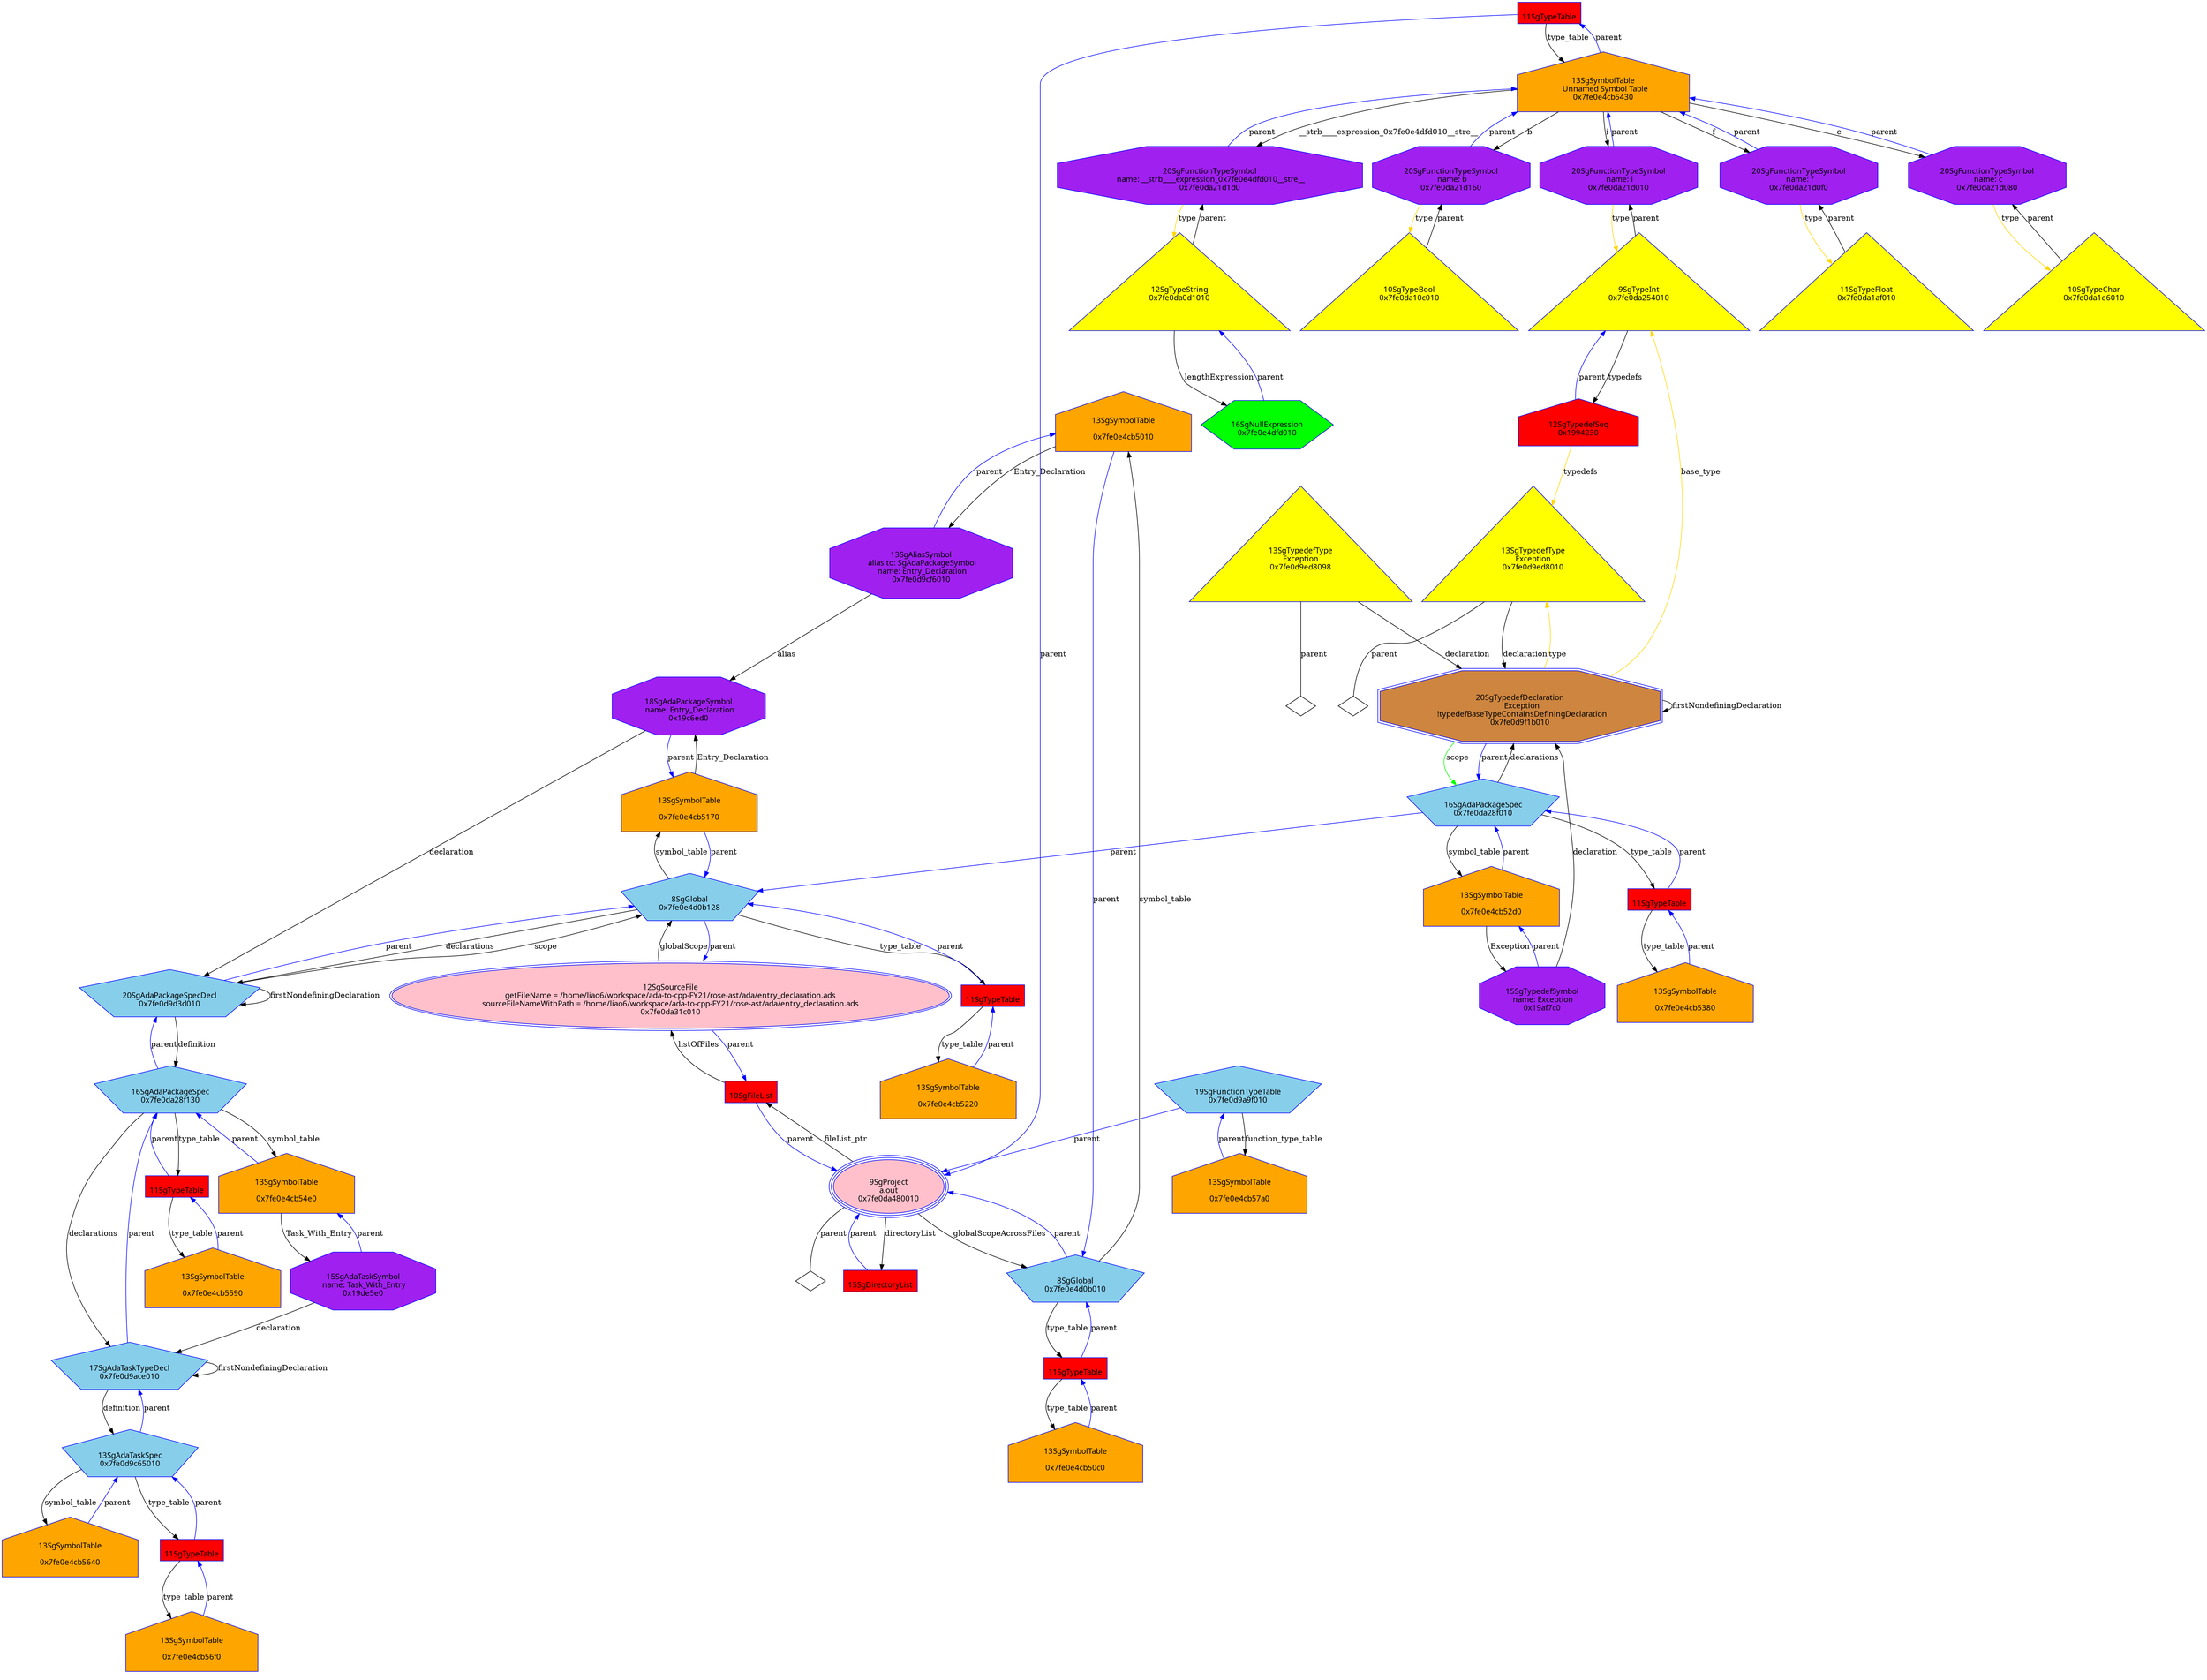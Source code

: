 digraph "Gentry_declaration.ads.dot" {
"0x7fe0e4cb5010"[label="\n13SgSymbolTable\n  \n  0x7fe0e4cb5010  " shape=house,regular=0,URL="\N",tooltip="more info at \N",sides=5,peripheries=1,color="blue",fillcolor=orange,fontname="7x13bold",fontcolor=black,style=filled];
"0x7fe0e4cb5010" -> "0x7fe0d9cf6010"[label="Entry_Declaration" dir=forward ];
"0x7fe0e4cb5010" -> "0x7fe0e4d0b010"[label="parent" color="blue" dir=forward ];
"0x7fe0e4cb50c0"[label="\n13SgSymbolTable\n  \n  0x7fe0e4cb50c0  " shape=house,regular=0,URL="\N",tooltip="more info at \N",sides=5,peripheries=1,color="blue",fillcolor=orange,fontname="7x13bold",fontcolor=black,style=filled];
"0x7fe0e4cb50c0" -> "0x18f1a00"[label="parent" color="blue" dir=forward ];
"0x7fe0e4cb5170"[label="\n13SgSymbolTable\n  \n  0x7fe0e4cb5170  " shape=house,regular=0,URL="\N",tooltip="more info at \N",sides=5,peripheries=1,color="blue",fillcolor=orange,fontname="7x13bold",fontcolor=black,style=filled];
"0x7fe0e4cb5170" -> "0x19c6ed0"[label="Entry_Declaration" dir=forward ];
"0x7fe0e4cb5170" -> "0x7fe0e4d0b128"[label="parent" color="blue" dir=forward ];
"0x7fe0e4cb5220"[label="\n13SgSymbolTable\n  \n  0x7fe0e4cb5220  " shape=house,regular=0,URL="\N",tooltip="more info at \N",sides=5,peripheries=1,color="blue",fillcolor=orange,fontname="7x13bold",fontcolor=black,style=filled];
"0x7fe0e4cb5220" -> "0x18f1a28"[label="parent" color="blue" dir=forward ];
"0x7fe0e4cb52d0"[label="\n13SgSymbolTable\n  \n  0x7fe0e4cb52d0  " shape=house,regular=0,URL="\N",tooltip="more info at \N",sides=5,peripheries=1,color="blue",fillcolor=orange,fontname="7x13bold",fontcolor=black,style=filled];
"0x7fe0e4cb52d0" -> "0x19af7c0"[label="Exception" dir=forward ];
"0x7fe0e4cb52d0" -> "0x7fe0da28f010"[label="parent" color="blue" dir=forward ];
"0x7fe0e4cb5380"[label="\n13SgSymbolTable\n  \n  0x7fe0e4cb5380  " shape=house,regular=0,URL="\N",tooltip="more info at \N",sides=5,peripheries=1,color="blue",fillcolor=orange,fontname="7x13bold",fontcolor=black,style=filled];
"0x7fe0e4cb5380" -> "0x18f1a50"[label="parent" color="blue" dir=forward ];
"0x7fe0e4cb5430"[label="\n13SgSymbolTable\n  Unnamed Symbol Table\n  0x7fe0e4cb5430  " shape=house,regular=0,URL="\N",tooltip="more info at \N",sides=5,peripheries=1,color="blue",fillcolor=orange,fontname="7x13bold",fontcolor=black,style=filled];
"0x7fe0e4cb5430" -> "0x7fe0da21d1d0"[label="__strb____expression_0x7fe0e4dfd010__stre__" dir=forward ];
"0x7fe0e4cb5430" -> "0x7fe0da21d160"[label="b" dir=forward ];
"0x7fe0e4cb5430" -> "0x7fe0da21d0f0"[label="f" dir=forward ];
"0x7fe0e4cb5430" -> "0x7fe0da21d080"[label="c" dir=forward ];
"0x7fe0e4cb5430" -> "0x7fe0da21d010"[label="i" dir=forward ];
"0x7fe0e4cb5430" -> "0x18f1a78"[label="parent" color="blue" dir=forward ];
"0x7fe0e4cb54e0"[label="\n13SgSymbolTable\n  \n  0x7fe0e4cb54e0  " shape=house,regular=0,URL="\N",tooltip="more info at \N",sides=5,peripheries=1,color="blue",fillcolor=orange,fontname="7x13bold",fontcolor=black,style=filled];
"0x7fe0e4cb54e0" -> "0x19de5e0"[label="Task_With_Entry" dir=forward ];
"0x7fe0e4cb54e0" -> "0x7fe0da28f130"[label="parent" color="blue" dir=forward ];
"0x7fe0e4cb5590"[label="\n13SgSymbolTable\n  \n  0x7fe0e4cb5590  " shape=house,regular=0,URL="\N",tooltip="more info at \N",sides=5,peripheries=1,color="blue",fillcolor=orange,fontname="7x13bold",fontcolor=black,style=filled];
"0x7fe0e4cb5590" -> "0x18f1aa0"[label="parent" color="blue" dir=forward ];
"0x7fe0e4cb5640"[label="\n13SgSymbolTable\n  \n  0x7fe0e4cb5640  " shape=house,regular=0,URL="\N",tooltip="more info at \N",sides=5,peripheries=1,color="blue",fillcolor=orange,fontname="7x13bold",fontcolor=black,style=filled];
"0x7fe0e4cb5640" -> "0x7fe0d9c65010"[label="parent" color="blue" dir=forward ];
"0x7fe0e4cb56f0"[label="\n13SgSymbolTable\n  \n  0x7fe0e4cb56f0  " shape=house,regular=0,URL="\N",tooltip="more info at \N",sides=5,peripheries=1,color="blue",fillcolor=orange,fontname="7x13bold",fontcolor=black,style=filled];
"0x7fe0e4cb56f0" -> "0x18f1ac8"[label="parent" color="blue" dir=forward ];
"0x7fe0e4cb57a0"[label="\n13SgSymbolTable\n  \n  0x7fe0e4cb57a0  " shape=house,regular=0,URL="\N",tooltip="more info at \N",sides=5,peripheries=1,color="blue",fillcolor=orange,fontname="7x13bold",fontcolor=black,style=filled];
"0x7fe0e4cb57a0" -> "0x7fe0d9a9f010"[label="parent" color="blue" dir=forward ];
"0x7fe0da31c010"[label="\n12SgSourceFile\n  getFileName = /home/liao6/workspace/ada-to-cpp-FY21/rose-ast/ada/entry_declaration.ads  \n  sourceFileNameWithPath = /home/liao6/workspace/ada-to-cpp-FY21/rose-ast/ada/entry_declaration.ads  \n  0x7fe0da31c010  " shape=ellipse,regular=0,URL="\N",tooltip="more info at \N",sides=5,peripheries=2,color="blue",fillcolor=pink,fontname="7x13bold",fontcolor=black,style=filled];
"0x7fe0da31c010" -> "0x7fe0e4d0b128"[label="globalScope" dir=forward ];
"0x7fe0da31c010" -> "0x18b6f80"[label="parent" color="blue" dir=forward ];
"0x18b6f80"[label="\n10SgFileList" shape=polygon,regular=0,URL="\N",tooltip="more info at \N",sides=4,peripheries=1,color="blue",fillcolor=red,fontname="7x13bold",fontcolor=black,style=filled];
"0x18b6f80" -> "0x7fe0da31c010"[label="listOfFiles" dir=forward ];
"0x18b6f80" -> "0x7fe0da480010"[label="parent" color="blue" dir=forward ];
"0x18d6390"[label="\n15SgDirectoryList" shape=polygon,regular=0,URL="\N",tooltip="more info at \N",sides=4,peripheries=1,color="blue",fillcolor=red,fontname="7x13bold",fontcolor=black,style=filled];
"0x18d6390" -> "0x7fe0da480010"[label="parent" color="blue" dir=forward ];
"0x7fe0da480010"[label="\n9SgProject\n  a.out  \n  0x7fe0da480010  " shape=ellipse,regular=0,URL="\N",tooltip="more info at \N",sides=5,peripheries=3,color="blue",fillcolor=pink,fontname="7x13bold",fontcolor=black,style=filled];
"0x7fe0da480010" -> "0x18b6f80"[label="fileList_ptr" dir=forward ];
"0x7fe0da480010" -> "0x18d6390"[label="directoryList" dir=forward ];
"0x7fe0da480010" -> "0x7fe0e4d0b010"[label="globalScopeAcrossFiles" dir=forward ];
"0x7fe0da480010" -> "0x7fe0da480010__parent__null"[label="parent" dir=none ];
"0x7fe0da480010__parent__null"[label="" shape=diamond ];
"0x1994230"[label="\n12SgTypedefSeq\n  0x1994230  " shape=house,regular=0,URL="\N",tooltip="more info at \N",sides=5,peripheries=1,color="blue",fillcolor=red,fontname="7x13bold",fontcolor=black,style=filled];
"0x1994230" -> "0x7fe0d9ed8010"[label="typedefs" color="gold1" dir=forward ];
"0x1994230" -> "0x7fe0da254010"[label="parent" color="blue" dir=forward ];
"0x18f1a00"[label="\n11SgTypeTable" shape=polygon,regular=0,URL="\N",tooltip="more info at \N",sides=4,peripheries=1,color="blue",fillcolor=red,fontname="7x13bold",fontcolor=black,style=filled];
"0x18f1a00" -> "0x7fe0e4cb50c0"[label="type_table" dir=forward ];
"0x18f1a00" -> "0x7fe0e4d0b010"[label="parent" color="blue" dir=forward ];
"0x18f1a28"[label="\n11SgTypeTable" shape=polygon,regular=0,URL="\N",tooltip="more info at \N",sides=4,peripheries=1,color="blue",fillcolor=red,fontname="7x13bold",fontcolor=black,style=filled];
"0x18f1a28" -> "0x7fe0e4cb5220"[label="type_table" dir=forward ];
"0x18f1a28" -> "0x7fe0e4d0b128"[label="parent" color="blue" dir=forward ];
"0x18f1a50"[label="\n11SgTypeTable" shape=polygon,regular=0,URL="\N",tooltip="more info at \N",sides=4,peripheries=1,color="blue",fillcolor=red,fontname="7x13bold",fontcolor=black,style=filled];
"0x18f1a50" -> "0x7fe0e4cb5380"[label="type_table" dir=forward ];
"0x18f1a50" -> "0x7fe0da28f010"[label="parent" color="blue" dir=forward ];
"0x18f1a78"[label="\n11SgTypeTable" shape=polygon,regular=0,URL="\N",tooltip="more info at \N",sides=4,peripheries=1,color="blue",fillcolor=red,fontname="7x13bold",fontcolor=black,style=filled];
"0x18f1a78" -> "0x7fe0e4cb5430"[label="type_table" dir=forward ];
"0x18f1a78" -> "0x7fe0da480010"[label="parent" color="blue" dir=forward ];
"0x18f1aa0"[label="\n11SgTypeTable" shape=polygon,regular=0,URL="\N",tooltip="more info at \N",sides=4,peripheries=1,color="blue",fillcolor=red,fontname="7x13bold",fontcolor=black,style=filled];
"0x18f1aa0" -> "0x7fe0e4cb5590"[label="type_table" dir=forward ];
"0x18f1aa0" -> "0x7fe0da28f130"[label="parent" color="blue" dir=forward ];
"0x18f1ac8"[label="\n11SgTypeTable" shape=polygon,regular=0,URL="\N",tooltip="more info at \N",sides=4,peripheries=1,color="blue",fillcolor=red,fontname="7x13bold",fontcolor=black,style=filled];
"0x18f1ac8" -> "0x7fe0e4cb56f0"[label="type_table" dir=forward ];
"0x18f1ac8" -> "0x7fe0d9c65010"[label="parent" color="blue" dir=forward ];
"0x7fe0da1e6010"[label="\n10SgTypeChar\n  0x7fe0da1e6010  \n   \n   " shape=polygon,regular=0,URL="\N",tooltip="more info at \N",sides=3,peripheries=1,color="blue",fillcolor=yellow,fontname="7x13bold",fontcolor=black,style=filled];
"0x7fe0da1e6010" -> "0x7fe0da21d080"[label="parent" dir=forward ];
"0x7fe0da254010"[label="\n9SgTypeInt\n  0x7fe0da254010  \n   \n   " shape=polygon,regular=0,URL="\N",tooltip="more info at \N",sides=3,peripheries=1,color="blue",fillcolor=yellow,fontname="7x13bold",fontcolor=black,style=filled];
"0x7fe0da254010" -> "0x1994230"[label="typedefs" dir=forward ];
"0x7fe0da254010" -> "0x7fe0da21d010"[label="parent" dir=forward ];
"0x7fe0da1af010"[label="\n11SgTypeFloat\n  0x7fe0da1af010  \n   \n   " shape=polygon,regular=0,URL="\N",tooltip="more info at \N",sides=3,peripheries=1,color="blue",fillcolor=yellow,fontname="7x13bold",fontcolor=black,style=filled];
"0x7fe0da1af010" -> "0x7fe0da21d0f0"[label="parent" dir=forward ];
"0x7fe0da0d1010"[label="\n12SgTypeString\n  0x7fe0da0d1010  \n   \n   " shape=polygon,regular=0,URL="\N",tooltip="more info at \N",sides=3,peripheries=1,color="blue",fillcolor=yellow,fontname="7x13bold",fontcolor=black,style=filled];
"0x7fe0da0d1010" -> "0x7fe0e4dfd010"[label="lengthExpression" dir=forward ];
"0x7fe0da0d1010" -> "0x7fe0da21d1d0"[label="parent" dir=forward ];
"0x7fe0da10c010"[label="\n10SgTypeBool\n  0x7fe0da10c010  \n   \n   " shape=polygon,regular=0,URL="\N",tooltip="more info at \N",sides=3,peripheries=1,color="blue",fillcolor=yellow,fontname="7x13bold",fontcolor=black,style=filled];
"0x7fe0da10c010" -> "0x7fe0da21d160"[label="parent" dir=forward ];
"0x7fe0d9ed8010"[label="\n13SgTypedefType\nException\n  0x7fe0d9ed8010  \n   \n   " shape=polygon,regular=0,URL="\N",tooltip="more info at \N",sides=3,peripheries=1,color="blue",fillcolor=yellow,fontname="7x13bold",fontcolor=black,style=filled];
"0x7fe0d9ed8010" -> "0x7fe0d9f1b010"[label="declaration" dir=forward ];
"0x7fe0d9ed8010" -> "0x7fe0d9ed8010__parent__null"[label="parent" dir=none ];
"0x7fe0d9ed8010__parent__null"[label="" shape=diamond ];
"0x7fe0d9ed8098"[label="\n13SgTypedefType\nException\n  0x7fe0d9ed8098  \n   \n   " shape=polygon,regular=0,URL="\N",tooltip="more info at \N",sides=3,peripheries=1,color="blue",fillcolor=yellow,fontname="7x13bold",fontcolor=black,style=filled];
"0x7fe0d9ed8098" -> "0x7fe0d9f1b010"[label="declaration" dir=forward ];
"0x7fe0d9ed8098" -> "0x7fe0d9ed8098__parent__null"[label="parent" dir=none ];
"0x7fe0d9ed8098__parent__null"[label="" shape=diamond ];
"0x7fe0e4d0b010"[label="\n8SgGlobal\n  0x7fe0e4d0b010  " shape=polygon,regular=0,URL="\N",tooltip="more info at \N",sides=5,peripheries=1,color="blue",fillcolor=skyblue,fontname="7x13bold",fontcolor=black,style=filled];
"0x7fe0e4d0b010" -> "0x7fe0e4cb5010"[label="symbol_table" dir=forward ];
"0x7fe0e4d0b010" -> "0x18f1a00"[label="type_table" dir=forward ];
"0x7fe0e4d0b010" -> "0x7fe0da480010"[label="parent" color="blue" dir=forward ];
"0x7fe0e4d0b128"[label="\n8SgGlobal\n  0x7fe0e4d0b128  " shape=polygon,regular=0,URL="\N",tooltip="more info at \N",sides=5,peripheries=1,color="blue",fillcolor=skyblue,fontname="7x13bold",fontcolor=black,style=filled];
"0x7fe0e4d0b128" -> "0x7fe0d9d3d010"[label="declarations" dir=forward ];
"0x7fe0e4d0b128" -> "0x7fe0e4cb5170"[label="symbol_table" dir=forward ];
"0x7fe0e4d0b128" -> "0x18f1a28"[label="type_table" dir=forward ];
"0x7fe0e4d0b128" -> "0x7fe0da31c010"[label="parent" color="blue" dir=forward ];
"0x7fe0d9a9f010"[label="\n19SgFunctionTypeTable\n  0x7fe0d9a9f010  " shape=polygon,regular=0,URL="\N",tooltip="more info at \N",sides=5,peripheries=1,color="blue",fillcolor=skyblue,fontname="7x13bold",fontcolor=black,style=filled];
"0x7fe0d9a9f010" -> "0x7fe0e4cb57a0"[label="function_type_table" dir=forward ];
"0x7fe0d9a9f010" -> "0x7fe0da480010"[label="parent" color="blue" dir=forward ];
"0x7fe0d9f1b010"[label="\n20SgTypedefDeclaration\n  Exception\n  !typedefBaseTypeContainsDefiningDeclaration\n  0x7fe0d9f1b010  " shape=polygon,regular=0,URL="\N",tooltip="more info at \N",sides=8,peripheries=2,color="blue",fillcolor=peru,fontname="7x13bold",fontcolor=black,style=filled];
"0x7fe0d9f1b010" -> "0x7fe0da254010"[label="base_type" color="gold1" dir=forward ];
"0x7fe0d9f1b010" -> "0x7fe0d9ed8010"[label="type" color="gold1" dir=forward ];
"0x7fe0d9f1b010" -> "0x7fe0da28f010"[label="scope" color="green" dir=forward ];
"0x7fe0d9f1b010" -> "0x7fe0d9f1b010"[label="firstNondefiningDeclaration" dir=forward ];
"0x7fe0d9f1b010" -> "0x7fe0da28f010"[label="parent" color="blue" dir=forward ];
"0x7fe0da28f010"[label="\n16SgAdaPackageSpec\n  0x7fe0da28f010  " shape=polygon,regular=0,URL="\N",tooltip="more info at \N",sides=5,peripheries=1,color="blue",fillcolor=skyblue,fontname="7x13bold",fontcolor=black,style=filled];
"0x7fe0da28f010" -> "0x7fe0d9f1b010"[label="declarations" dir=forward ];
"0x7fe0da28f010" -> "0x7fe0e4cb52d0"[label="symbol_table" dir=forward ];
"0x7fe0da28f010" -> "0x18f1a50"[label="type_table" dir=forward ];
"0x7fe0da28f010" -> "0x7fe0e4d0b128"[label="parent" color="blue" dir=forward ];
"0x7fe0da28f130"[label="\n16SgAdaPackageSpec\n  0x7fe0da28f130  " shape=polygon,regular=0,URL="\N",tooltip="more info at \N",sides=5,peripheries=1,color="blue",fillcolor=skyblue,fontname="7x13bold",fontcolor=black,style=filled];
"0x7fe0da28f130" -> "0x7fe0d9ace010"[label="declarations" dir=forward ];
"0x7fe0da28f130" -> "0x7fe0e4cb54e0"[label="symbol_table" dir=forward ];
"0x7fe0da28f130" -> "0x18f1aa0"[label="type_table" dir=forward ];
"0x7fe0da28f130" -> "0x7fe0d9d3d010"[label="parent" color="blue" dir=forward ];
"0x7fe0d9c65010"[label="\n13SgAdaTaskSpec\n  0x7fe0d9c65010  " shape=polygon,regular=0,URL="\N",tooltip="more info at \N",sides=5,peripheries=1,color="blue",fillcolor=skyblue,fontname="7x13bold",fontcolor=black,style=filled];
"0x7fe0d9c65010" -> "0x7fe0e4cb5640"[label="symbol_table" dir=forward ];
"0x7fe0d9c65010" -> "0x18f1ac8"[label="type_table" dir=forward ];
"0x7fe0d9c65010" -> "0x7fe0d9ace010"[label="parent" color="blue" dir=forward ];
"0x7fe0d9d3d010"[label="\n20SgAdaPackageSpecDecl\n  0x7fe0d9d3d010  " shape=polygon,regular=0,URL="\N",tooltip="more info at \N",sides=5,peripheries=1,color="blue",fillcolor=skyblue,fontname="7x13bold",fontcolor=black,style=filled];
"0x7fe0d9d3d010" -> "0x7fe0da28f130"[label="definition" dir=forward ];
"0x7fe0d9d3d010" -> "0x7fe0e4d0b128"[label="scope" dir=forward ];
"0x7fe0d9d3d010" -> "0x7fe0d9d3d010"[label="firstNondefiningDeclaration" dir=forward ];
"0x7fe0d9d3d010" -> "0x7fe0e4d0b128"[label="parent" color="blue" dir=forward ];
"0x7fe0d9ace010"[label="\n17SgAdaTaskTypeDecl\n  0x7fe0d9ace010  " shape=polygon,regular=0,URL="\N",tooltip="more info at \N",sides=5,peripheries=1,color="blue",fillcolor=skyblue,fontname="7x13bold",fontcolor=black,style=filled];
"0x7fe0d9ace010" -> "0x7fe0d9c65010"[label="definition" dir=forward ];
"0x7fe0d9ace010" -> "0x7fe0d9ace010"[label="firstNondefiningDeclaration" dir=forward ];
"0x7fe0d9ace010" -> "0x7fe0da28f130"[label="parent" color="blue" dir=forward ];
"0x7fe0e4dfd010"[label="\n16SgNullExpression\n  0x7fe0e4dfd010  " shape=polygon,regular=0,URL="\N",tooltip="more info at \N",sides=6,peripheries=1,color="blue",fillcolor=green,fontname="7x13bold",fontcolor=black,style=filled];
"0x7fe0e4dfd010" -> "0x7fe0da0d1010"[label="parent" color="blue" dir=forward ];
"0x7fe0da21d010"[label="\n20SgFunctionTypeSymbol\n name: i\n  0x7fe0da21d010  " shape=polygon,regular=0,URL="\N",tooltip="more info at \N",sides=8,peripheries=1,color="blue",fillcolor=purple,fontname="7x13bold",fontcolor=black,style=filled];
"0x7fe0da21d010" -> "0x7fe0da254010"[label="type" color="gold1" dir=forward ];
"0x7fe0da21d010" -> "0x7fe0e4cb5430"[label="parent" color="blue" dir=forward ];
"0x7fe0da21d080"[label="\n20SgFunctionTypeSymbol\n name: c\n  0x7fe0da21d080  " shape=polygon,regular=0,URL="\N",tooltip="more info at \N",sides=8,peripheries=1,color="blue",fillcolor=purple,fontname="7x13bold",fontcolor=black,style=filled];
"0x7fe0da21d080" -> "0x7fe0da1e6010"[label="type" color="gold1" dir=forward ];
"0x7fe0da21d080" -> "0x7fe0e4cb5430"[label="parent" color="blue" dir=forward ];
"0x7fe0da21d0f0"[label="\n20SgFunctionTypeSymbol\n name: f\n  0x7fe0da21d0f0  " shape=polygon,regular=0,URL="\N",tooltip="more info at \N",sides=8,peripheries=1,color="blue",fillcolor=purple,fontname="7x13bold",fontcolor=black,style=filled];
"0x7fe0da21d0f0" -> "0x7fe0da1af010"[label="type" color="gold1" dir=forward ];
"0x7fe0da21d0f0" -> "0x7fe0e4cb5430"[label="parent" color="blue" dir=forward ];
"0x7fe0da21d160"[label="\n20SgFunctionTypeSymbol\n name: b\n  0x7fe0da21d160  " shape=polygon,regular=0,URL="\N",tooltip="more info at \N",sides=8,peripheries=1,color="blue",fillcolor=purple,fontname="7x13bold",fontcolor=black,style=filled];
"0x7fe0da21d160" -> "0x7fe0da10c010"[label="type" color="gold1" dir=forward ];
"0x7fe0da21d160" -> "0x7fe0e4cb5430"[label="parent" color="blue" dir=forward ];
"0x7fe0da21d1d0"[label="\n20SgFunctionTypeSymbol\n name: __strb____expression_0x7fe0e4dfd010__stre__\n  0x7fe0da21d1d0  " shape=polygon,regular=0,URL="\N",tooltip="more info at \N",sides=8,peripheries=1,color="blue",fillcolor=purple,fontname="7x13bold",fontcolor=black,style=filled];
"0x7fe0da21d1d0" -> "0x7fe0da0d1010"[label="type" color="gold1" dir=forward ];
"0x7fe0da21d1d0" -> "0x7fe0e4cb5430"[label="parent" color="blue" dir=forward ];
"0x19af7c0"[label="\n15SgTypedefSymbol\n name: Exception\n  0x19af7c0  " shape=polygon,regular=0,URL="\N",tooltip="more info at \N",sides=8,peripheries=1,color="blue",fillcolor=purple,fontname="7x13bold",fontcolor=black,style=filled];
"0x19af7c0" -> "0x7fe0d9f1b010"[label="declaration" dir=forward ];
"0x19af7c0" -> "0x7fe0e4cb52d0"[label="parent" color="blue" dir=forward ];
"0x7fe0d9cf6010"[label="\n13SgAliasSymbol\n alias to: SgAdaPackageSymbol\n name: Entry_Declaration\n  0x7fe0d9cf6010  " shape=polygon,regular=0,URL="\N",tooltip="more info at \N",sides=8,peripheries=1,color="blue",fillcolor=purple,fontname="7x13bold",fontcolor=black,style=filled];
"0x7fe0d9cf6010" -> "0x19c6ed0"[label="alias" dir=forward ];
"0x7fe0d9cf6010" -> "0x7fe0e4cb5010"[label="parent" color="blue" dir=forward ];
"0x19c6ed0"[label="\n18SgAdaPackageSymbol\n name: Entry_Declaration\n  0x19c6ed0  " shape=polygon,regular=0,URL="\N",tooltip="more info at \N",sides=8,peripheries=1,color="blue",fillcolor=purple,fontname="7x13bold",fontcolor=black,style=filled];
"0x19c6ed0" -> "0x7fe0d9d3d010"[label="declaration" dir=forward ];
"0x19c6ed0" -> "0x7fe0e4cb5170"[label="parent" color="blue" dir=forward ];
"0x19de5e0"[label="\n15SgAdaTaskSymbol\n name: Task_With_Entry\n  0x19de5e0  " shape=polygon,regular=0,URL="\N",tooltip="more info at \N",sides=8,peripheries=1,color="blue",fillcolor=purple,fontname="7x13bold",fontcolor=black,style=filled];
"0x19de5e0" -> "0x7fe0d9ace010"[label="declaration" dir=forward ];
"0x19de5e0" -> "0x7fe0e4cb54e0"[label="parent" color="blue" dir=forward ];
}
